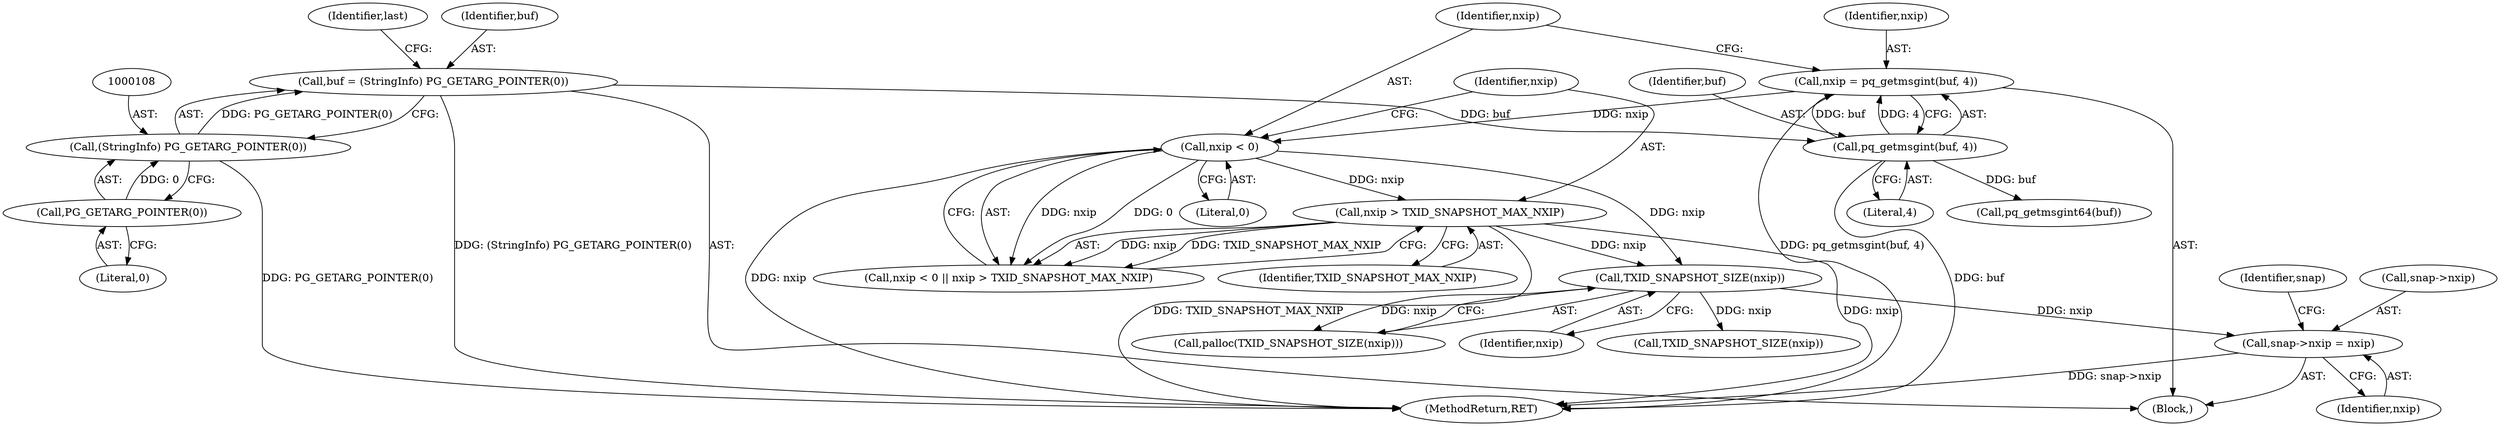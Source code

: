 digraph "0_postgres_31400a673325147e1205326008e32135a78b4d8a_19@pointer" {
"1000174" [label="(Call,snap->nxip = nxip)"];
"1000162" [label="(Call,TXID_SNAPSHOT_SIZE(nxip))"];
"1000127" [label="(Call,nxip < 0)"];
"1000120" [label="(Call,nxip = pq_getmsgint(buf, 4))"];
"1000122" [label="(Call,pq_getmsgint(buf, 4))"];
"1000105" [label="(Call,buf = (StringInfo) PG_GETARG_POINTER(0))"];
"1000107" [label="(Call,(StringInfo) PG_GETARG_POINTER(0))"];
"1000109" [label="(Call,PG_GETARG_POINTER(0))"];
"1000130" [label="(Call,nxip > TXID_SNAPSHOT_MAX_NXIP)"];
"1000161" [label="(Call,palloc(TXID_SNAPSHOT_SIZE(nxip)))"];
"1000180" [label="(Identifier,snap)"];
"1000163" [label="(Identifier,nxip)"];
"1000122" [label="(Call,pq_getmsgint(buf, 4))"];
"1000123" [label="(Identifier,buf)"];
"1000127" [label="(Call,nxip < 0)"];
"1000136" [label="(Call,pq_getmsgint64(buf))"];
"1000114" [label="(Identifier,last)"];
"1000106" [label="(Identifier,buf)"];
"1000181" [label="(Call,TXID_SNAPSHOT_SIZE(nxip))"];
"1000129" [label="(Literal,0)"];
"1000174" [label="(Call,snap->nxip = nxip)"];
"1000103" [label="(Block,)"];
"1000109" [label="(Call,PG_GETARG_POINTER(0))"];
"1000126" [label="(Call,nxip < 0 || nxip > TXID_SNAPSHOT_MAX_NXIP)"];
"1000110" [label="(Literal,0)"];
"1000124" [label="(Literal,4)"];
"1000162" [label="(Call,TXID_SNAPSHOT_SIZE(nxip))"];
"1000231" [label="(MethodReturn,RET)"];
"1000178" [label="(Identifier,nxip)"];
"1000107" [label="(Call,(StringInfo) PG_GETARG_POINTER(0))"];
"1000120" [label="(Call,nxip = pq_getmsgint(buf, 4))"];
"1000130" [label="(Call,nxip > TXID_SNAPSHOT_MAX_NXIP)"];
"1000121" [label="(Identifier,nxip)"];
"1000132" [label="(Identifier,TXID_SNAPSHOT_MAX_NXIP)"];
"1000128" [label="(Identifier,nxip)"];
"1000175" [label="(Call,snap->nxip)"];
"1000105" [label="(Call,buf = (StringInfo) PG_GETARG_POINTER(0))"];
"1000131" [label="(Identifier,nxip)"];
"1000174" -> "1000103"  [label="AST: "];
"1000174" -> "1000178"  [label="CFG: "];
"1000175" -> "1000174"  [label="AST: "];
"1000178" -> "1000174"  [label="AST: "];
"1000180" -> "1000174"  [label="CFG: "];
"1000174" -> "1000231"  [label="DDG: snap->nxip"];
"1000162" -> "1000174"  [label="DDG: nxip"];
"1000162" -> "1000161"  [label="AST: "];
"1000162" -> "1000163"  [label="CFG: "];
"1000163" -> "1000162"  [label="AST: "];
"1000161" -> "1000162"  [label="CFG: "];
"1000162" -> "1000161"  [label="DDG: nxip"];
"1000127" -> "1000162"  [label="DDG: nxip"];
"1000130" -> "1000162"  [label="DDG: nxip"];
"1000162" -> "1000181"  [label="DDG: nxip"];
"1000127" -> "1000126"  [label="AST: "];
"1000127" -> "1000129"  [label="CFG: "];
"1000128" -> "1000127"  [label="AST: "];
"1000129" -> "1000127"  [label="AST: "];
"1000131" -> "1000127"  [label="CFG: "];
"1000126" -> "1000127"  [label="CFG: "];
"1000127" -> "1000231"  [label="DDG: nxip"];
"1000127" -> "1000126"  [label="DDG: nxip"];
"1000127" -> "1000126"  [label="DDG: 0"];
"1000120" -> "1000127"  [label="DDG: nxip"];
"1000127" -> "1000130"  [label="DDG: nxip"];
"1000120" -> "1000103"  [label="AST: "];
"1000120" -> "1000122"  [label="CFG: "];
"1000121" -> "1000120"  [label="AST: "];
"1000122" -> "1000120"  [label="AST: "];
"1000128" -> "1000120"  [label="CFG: "];
"1000120" -> "1000231"  [label="DDG: pq_getmsgint(buf, 4)"];
"1000122" -> "1000120"  [label="DDG: buf"];
"1000122" -> "1000120"  [label="DDG: 4"];
"1000122" -> "1000124"  [label="CFG: "];
"1000123" -> "1000122"  [label="AST: "];
"1000124" -> "1000122"  [label="AST: "];
"1000122" -> "1000231"  [label="DDG: buf"];
"1000105" -> "1000122"  [label="DDG: buf"];
"1000122" -> "1000136"  [label="DDG: buf"];
"1000105" -> "1000103"  [label="AST: "];
"1000105" -> "1000107"  [label="CFG: "];
"1000106" -> "1000105"  [label="AST: "];
"1000107" -> "1000105"  [label="AST: "];
"1000114" -> "1000105"  [label="CFG: "];
"1000105" -> "1000231"  [label="DDG: (StringInfo) PG_GETARG_POINTER(0)"];
"1000107" -> "1000105"  [label="DDG: PG_GETARG_POINTER(0)"];
"1000107" -> "1000109"  [label="CFG: "];
"1000108" -> "1000107"  [label="AST: "];
"1000109" -> "1000107"  [label="AST: "];
"1000107" -> "1000231"  [label="DDG: PG_GETARG_POINTER(0)"];
"1000109" -> "1000107"  [label="DDG: 0"];
"1000109" -> "1000110"  [label="CFG: "];
"1000110" -> "1000109"  [label="AST: "];
"1000130" -> "1000126"  [label="AST: "];
"1000130" -> "1000132"  [label="CFG: "];
"1000131" -> "1000130"  [label="AST: "];
"1000132" -> "1000130"  [label="AST: "];
"1000126" -> "1000130"  [label="CFG: "];
"1000130" -> "1000231"  [label="DDG: TXID_SNAPSHOT_MAX_NXIP"];
"1000130" -> "1000231"  [label="DDG: nxip"];
"1000130" -> "1000126"  [label="DDG: nxip"];
"1000130" -> "1000126"  [label="DDG: TXID_SNAPSHOT_MAX_NXIP"];
}

